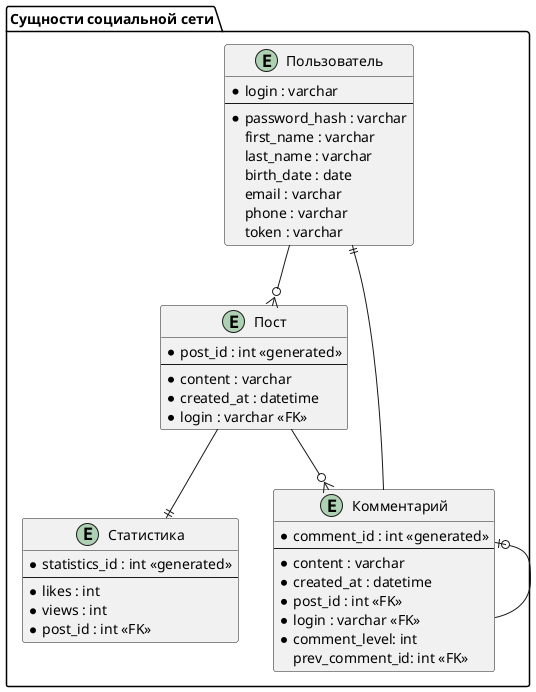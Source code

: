 @startuml Social_Network_ER

package "Сущности социальной сети" {
    entity "Пользователь" as User {
        * login : varchar
        --
        * password_hash : varchar
        first_name : varchar
        last_name : varchar
        birth_date : date
        email : varchar
        phone : varchar
        token : varchar
    }
    entity "Пост" as Post {
        * post_id : int <<generated>>
        --
        * content : varchar
        * created_at : datetime
        * login : varchar <<FK>>
    }
    entity "Комментарий" as Comment {
        * comment_id : int <<generated>>
        --
        * content : varchar
        * created_at : datetime
        * post_id : int <<FK>>
        * login : varchar <<FK>>
        * comment_level: int
        prev_comment_id: int <<FK>>
    }
    entity "Статистика" as Statistics {
        * statistics_id : int <<generated>>
        --
        * likes : int
        * views : int
        * post_id : int <<FK>>
    }
}

User --o{ Post
Post --o{ Comment
Post --|| Statistics
Comment |o-- Comment
Comment --|| User
@enduml